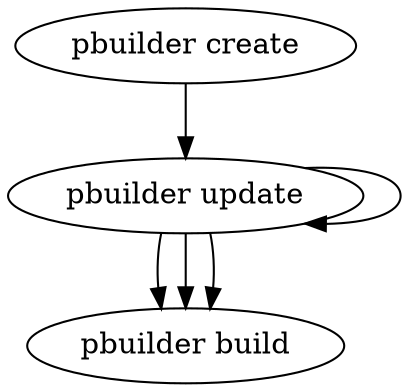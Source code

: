 // (let* ((dot buffer-file-name) (eps (replace-regexp-in-string "dot$" "eps" dot)) (svg (replace-regexp-in-string "dot$" "svg" dot))) (shell-command (concat "dot "dot" -T ps > "eps"; gv "eps)))
digraph structure {
mindist=1
"pbuilder create"->"pbuilder update"
"pbuilder update"->"pbuilder update"
"pbuilder update"->"pbuilder build"
"pbuilder update"->"pbuilder build"
"pbuilder update"->"pbuilder build"
}

